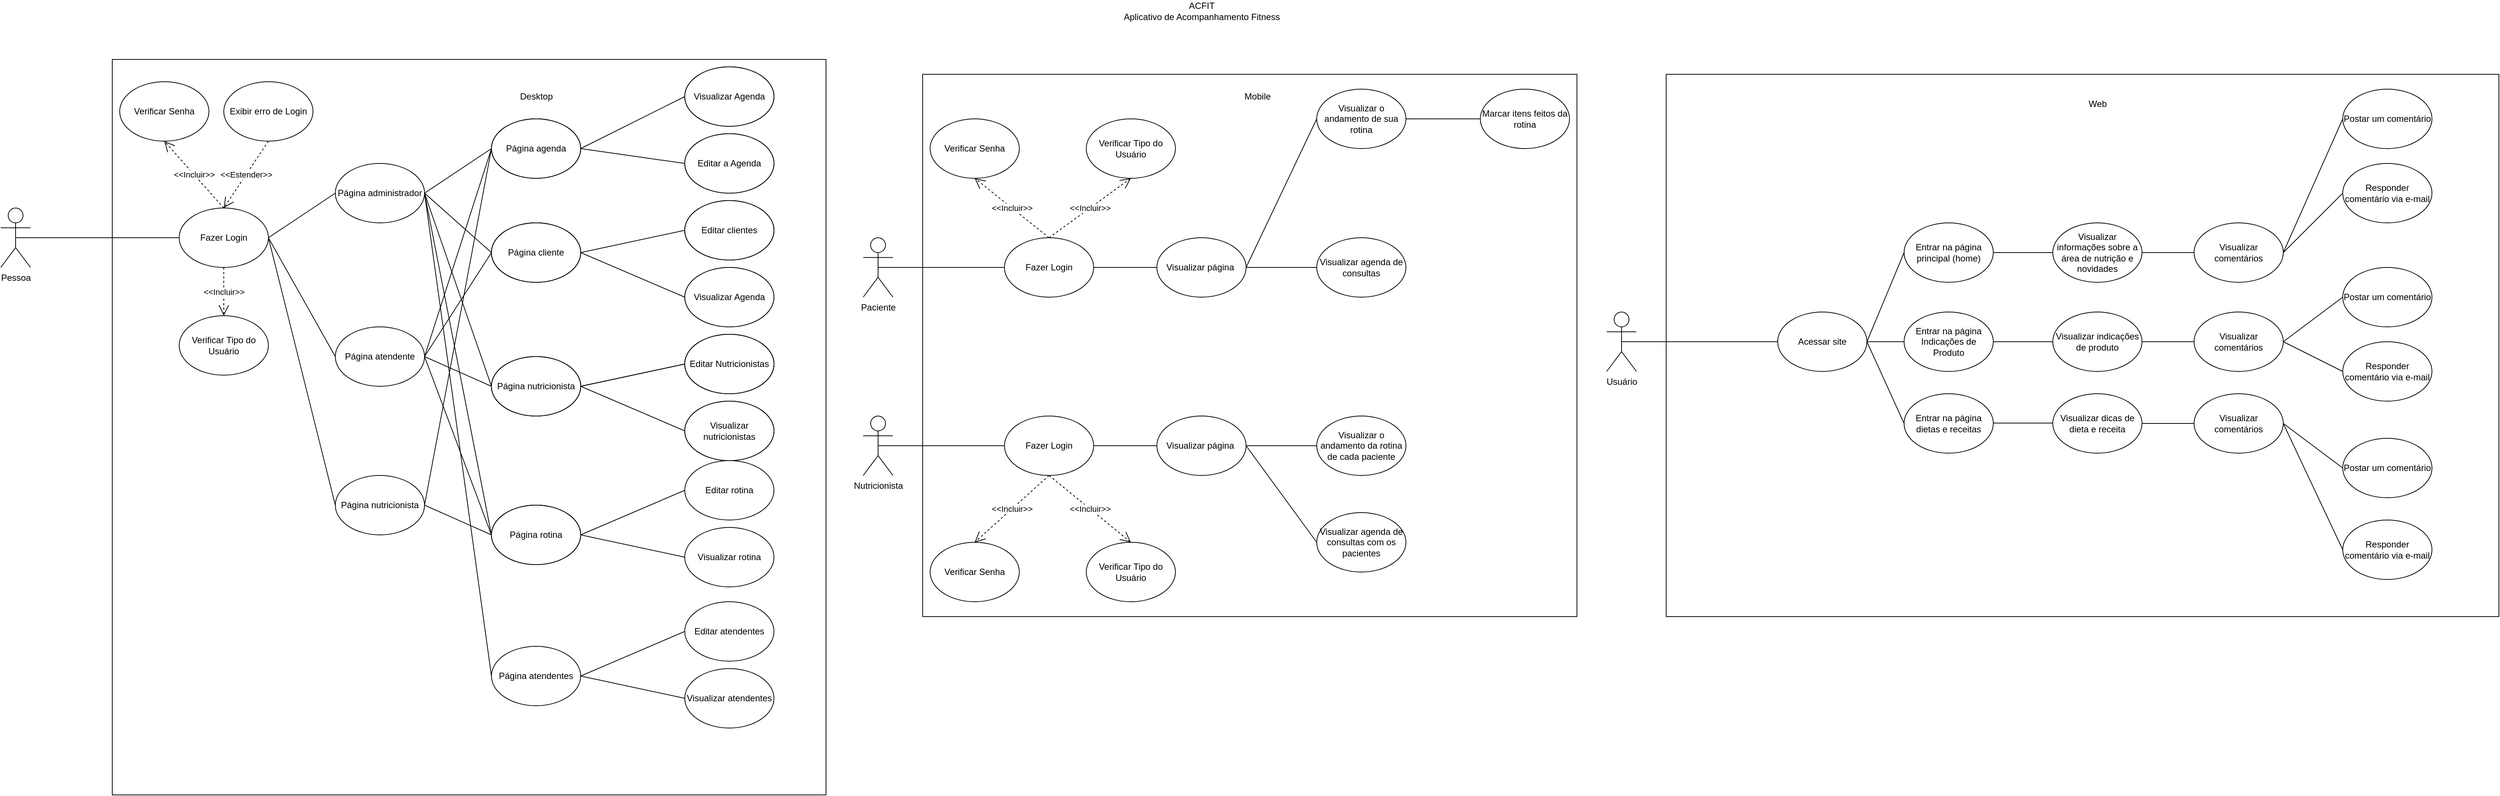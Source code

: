 <mxfile version="17.5.0" type="github">
  <diagram name="Page-1" id="0783ab3e-0a74-02c8-0abd-f7b4e66b4bec">
    <mxGraphModel dx="2272" dy="1862" grid="1" gridSize="10" guides="1" tooltips="1" connect="1" arrows="1" fold="1" page="1" pageScale="1" pageWidth="850" pageHeight="1100" background="none" math="0" shadow="0">
      <root>
        <mxCell id="0" />
        <mxCell id="1" parent="0" />
        <mxCell id="_-Kw2KSfdPKbc4KW5EaQ-1" value="" style="html=1;" parent="1" vertex="1">
          <mxGeometry x="-50" y="20" width="960" height="990" as="geometry" />
        </mxCell>
        <mxCell id="_-Kw2KSfdPKbc4KW5EaQ-2" value="ACFIT&lt;br&gt;Aplicativo de Acompanhamento Fitness" style="text;html=1;resizable=0;autosize=1;align=center;verticalAlign=middle;points=[];fillColor=none;strokeColor=none;rounded=0;" parent="1" vertex="1">
          <mxGeometry x="1300" y="-60" width="230" height="30" as="geometry" />
        </mxCell>
        <mxCell id="_-Kw2KSfdPKbc4KW5EaQ-3" value="Pessoa" style="shape=umlActor;verticalLabelPosition=bottom;verticalAlign=top;html=1;outlineConnect=0;" parent="1" vertex="1">
          <mxGeometry x="-200" y="220" width="40" height="80" as="geometry" />
        </mxCell>
        <mxCell id="_-Kw2KSfdPKbc4KW5EaQ-7" value="Fazer Login" style="ellipse;whiteSpace=wrap;html=1;" parent="1" vertex="1">
          <mxGeometry x="40" y="220" width="120" height="80" as="geometry" />
        </mxCell>
        <mxCell id="_-Kw2KSfdPKbc4KW5EaQ-11" value="&lt;span style=&quot;font-weight: normal&quot;&gt;Editar clientes&lt;span style=&quot;color: rgba(0 , 0 , 0 , 0) ; font-family: monospace ; font-size: 0px&quot;&gt;mxGraphModelas%3E%3Croot%3E%3CmxCell%20id%3D%220%22%2F%3E%3CmxCell%20id%3D%221%22%20parent%3D%220%22%2F%3E%3CmxCell%20id%3D%222%22%20value%3D%22Login%22%20style%3D%22text%3Bhtml%3D1%3Bresizable%3D0%3Bautosize%3D1%3Balign%3Dcenter%3BverticalAlign%3Dmiddle%3Bpoints%3D%5B%5D%3BfillColor%3Dnone%3BstrokeColor%3Dnone%3Brounded%3D0%3B%22%20vertex%3D%221%22%20parent%3D%221%22%3E%3CmxGeometry%20x%3D%22245%22%20y%3D%22270%22%20width%3D%2250%22%20height%3D%2220%22%20as%3D%22geometry%22%2F%3E%3C%2FmxCell%3E%3C%2Froot%3E%3C%2FmxGraphModel%3E&lt;/span&gt;&lt;/span&gt;" style="ellipse;whiteSpace=wrap;html=1;fontStyle=1" parent="1" vertex="1">
          <mxGeometry x="720" y="210" width="120" height="80" as="geometry" />
        </mxCell>
        <mxCell id="_-Kw2KSfdPKbc4KW5EaQ-14" value="Verificar Senha" style="ellipse;whiteSpace=wrap;html=1;" parent="1" vertex="1">
          <mxGeometry x="-40" y="50" width="120" height="80" as="geometry" />
        </mxCell>
        <mxCell id="_-Kw2KSfdPKbc4KW5EaQ-15" value="Exibir erro de Login" style="ellipse;whiteSpace=wrap;html=1;" parent="1" vertex="1">
          <mxGeometry x="100" y="50" width="120" height="80" as="geometry" />
        </mxCell>
        <mxCell id="_-Kw2KSfdPKbc4KW5EaQ-16" value="Editar Nutricionistas" style="ellipse;whiteSpace=wrap;html=1;" parent="1" vertex="1">
          <mxGeometry x="720" y="390" width="120" height="80" as="geometry" />
        </mxCell>
        <mxCell id="_-Kw2KSfdPKbc4KW5EaQ-24" value="" style="endArrow=none;html=1;rounded=0;entryX=0;entryY=0.5;entryDx=0;entryDy=0;exitX=0.5;exitY=0.5;exitDx=0;exitDy=0;exitPerimeter=0;" parent="1" source="_-Kw2KSfdPKbc4KW5EaQ-3" target="_-Kw2KSfdPKbc4KW5EaQ-7" edge="1">
          <mxGeometry width="50" height="50" relative="1" as="geometry">
            <mxPoint x="580" y="520" as="sourcePoint" />
            <mxPoint x="630" y="470" as="targetPoint" />
          </mxGeometry>
        </mxCell>
        <mxCell id="_-Kw2KSfdPKbc4KW5EaQ-30" value="&amp;lt;&amp;lt;Incluir&amp;gt;&amp;gt;" style="endArrow=open;endSize=12;dashed=1;html=1;rounded=0;entryX=0.5;entryY=1;entryDx=0;entryDy=0;exitX=0.5;exitY=0;exitDx=0;exitDy=0;" parent="1" source="_-Kw2KSfdPKbc4KW5EaQ-7" target="_-Kw2KSfdPKbc4KW5EaQ-14" edge="1">
          <mxGeometry width="160" relative="1" as="geometry">
            <mxPoint x="550" y="360" as="sourcePoint" />
            <mxPoint x="710" y="360" as="targetPoint" />
          </mxGeometry>
        </mxCell>
        <mxCell id="_-Kw2KSfdPKbc4KW5EaQ-31" value="&amp;lt;&amp;lt;Estender&amp;gt;&amp;gt;" style="endArrow=open;endSize=12;dashed=1;html=1;rounded=0;entryX=0.5;entryY=0;entryDx=0;entryDy=0;exitX=0.5;exitY=1;exitDx=0;exitDy=0;" parent="1" source="_-Kw2KSfdPKbc4KW5EaQ-15" target="_-Kw2KSfdPKbc4KW5EaQ-7" edge="1">
          <mxGeometry width="160" relative="1" as="geometry">
            <mxPoint x="550" y="360" as="sourcePoint" />
            <mxPoint x="710" y="360" as="targetPoint" />
          </mxGeometry>
        </mxCell>
        <mxCell id="_-Kw2KSfdPKbc4KW5EaQ-44" value="Página agenda" style="ellipse;whiteSpace=wrap;html=1;" parent="1" vertex="1">
          <mxGeometry x="460" y="100" width="120" height="80" as="geometry" />
        </mxCell>
        <mxCell id="_-Kw2KSfdPKbc4KW5EaQ-49" value="" style="endArrow=none;html=1;rounded=0;exitX=1;exitY=0.5;exitDx=0;exitDy=0;entryX=0;entryY=0.5;entryDx=0;entryDy=0;" parent="1" source="d0shQlDRrCV8DzhJ8Sqo-5" target="_-Kw2KSfdPKbc4KW5EaQ-16" edge="1">
          <mxGeometry width="50" height="50" relative="1" as="geometry">
            <mxPoint x="580" y="540" as="sourcePoint" />
            <mxPoint x="630.0" y="540" as="targetPoint" />
          </mxGeometry>
        </mxCell>
        <mxCell id="_-Kw2KSfdPKbc4KW5EaQ-50" value="Visualizar Agenda&lt;span style=&quot;color: rgba(0 , 0 , 0 , 0) ; font-family: monospace ; font-size: 0px&quot;&gt;%3CmxGraphModel%3E%3Croot%3E%3CmxCell%20id%3D%220%22%2F%3E%3CmxCell%20id%3D%221%22%20parent%3D%220%22%2F%3E%3CmxCell%20id%3D%222%22%20value%3D%22Login%22%20style%3D%22text%3Bhtml%3D1%3Bresizable%3D0%3Bautosize%3D1%3Balign%3Dcenter%3BverticalAlign%3Dmiddle%3Bpoints%3D%5B%5D%3BfillColor%3Dnone%3BstrokeColor%3Dnone%3Brounded%3D0%3B%22%20vertex%3D%221%22%20parent%3D%221%22%3E%3CmxGeometry%20x%3D%22245%22%20y%3D%22270%22%20width%3D%2250%22%20height%3D%2220%22%20as%3D%22geometry%22%2F%3E%3C%2FmxCell%3E%3C%2Froot%3E%3C%2FmxGraphModel%3E&lt;/span&gt;" style="ellipse;whiteSpace=wrap;html=1;" parent="1" vertex="1">
          <mxGeometry x="720" y="30" width="120" height="80" as="geometry" />
        </mxCell>
        <mxCell id="_-Kw2KSfdPKbc4KW5EaQ-52" value="&lt;span style=&quot;font-weight: 400&quot;&gt;Editar a Agenda&lt;/span&gt;" style="ellipse;whiteSpace=wrap;html=1;fontStyle=1" parent="1" vertex="1">
          <mxGeometry x="720" y="120" width="120" height="80" as="geometry" />
        </mxCell>
        <mxCell id="_-Kw2KSfdPKbc4KW5EaQ-55" value="" style="endArrow=none;html=1;rounded=0;exitX=1;exitY=0.5;exitDx=0;exitDy=0;entryX=0;entryY=0.5;entryDx=0;entryDy=0;" parent="1" source="d0shQlDRrCV8DzhJ8Sqo-1" target="_-Kw2KSfdPKbc4KW5EaQ-11" edge="1">
          <mxGeometry width="50" height="50" relative="1" as="geometry">
            <mxPoint x="580" y="460" as="sourcePoint" />
            <mxPoint x="630.0" y="740.0" as="targetPoint" />
          </mxGeometry>
        </mxCell>
        <mxCell id="_-Kw2KSfdPKbc4KW5EaQ-57" value="" style="endArrow=none;html=1;rounded=0;exitX=1;exitY=0.5;exitDx=0;exitDy=0;entryX=0;entryY=0.5;entryDx=0;entryDy=0;" parent="1" source="_-Kw2KSfdPKbc4KW5EaQ-44" target="_-Kw2KSfdPKbc4KW5EaQ-52" edge="1">
          <mxGeometry width="50" height="50" relative="1" as="geometry">
            <mxPoint x="580" y="360" as="sourcePoint" />
            <mxPoint x="630.0" y="360" as="targetPoint" />
          </mxGeometry>
        </mxCell>
        <mxCell id="_-Kw2KSfdPKbc4KW5EaQ-58" value="" style="endArrow=none;html=1;rounded=0;entryX=0;entryY=0.5;entryDx=0;entryDy=0;exitX=1;exitY=0.5;exitDx=0;exitDy=0;" parent="1" source="_-Kw2KSfdPKbc4KW5EaQ-44" target="_-Kw2KSfdPKbc4KW5EaQ-50" edge="1">
          <mxGeometry width="50" height="50" relative="1" as="geometry">
            <mxPoint x="570" y="350" as="sourcePoint" />
            <mxPoint x="630.0" y="260" as="targetPoint" />
          </mxGeometry>
        </mxCell>
        <mxCell id="_-Kw2KSfdPKbc4KW5EaQ-73" value="Verificar Tipo do Usuário" style="ellipse;whiteSpace=wrap;html=1;" parent="1" vertex="1">
          <mxGeometry x="40" y="365" width="120" height="80" as="geometry" />
        </mxCell>
        <mxCell id="_-Kw2KSfdPKbc4KW5EaQ-74" value="&amp;lt;&amp;lt;Incluir&amp;gt;&amp;gt;" style="endArrow=open;endSize=12;dashed=1;html=1;rounded=0;entryX=0.5;entryY=0;entryDx=0;entryDy=0;exitX=0.5;exitY=1;exitDx=0;exitDy=0;" parent="1" source="_-Kw2KSfdPKbc4KW5EaQ-7" target="_-Kw2KSfdPKbc4KW5EaQ-73" edge="1">
          <mxGeometry width="160" relative="1" as="geometry">
            <mxPoint x="310" y="280" as="sourcePoint" />
            <mxPoint x="240" y="140" as="targetPoint" />
          </mxGeometry>
        </mxCell>
        <mxCell id="mXlY7KT_1s7woqYxaAOp-3" value="Desktop" style="text;html=1;resizable=0;autosize=1;align=center;verticalAlign=middle;points=[];fillColor=none;strokeColor=none;rounded=0;" parent="1" vertex="1">
          <mxGeometry x="490" y="60" width="60" height="20" as="geometry" />
        </mxCell>
        <mxCell id="mXlY7KT_1s7woqYxaAOp-4" value="" style="verticalLabelPosition=bottom;verticalAlign=top;html=1;shape=mxgraph.basic.rect;fillColor2=none;strokeWidth=1;size=20;indent=5;" parent="1" vertex="1">
          <mxGeometry x="1040" y="40" width="880" height="730" as="geometry" />
        </mxCell>
        <mxCell id="mXlY7KT_1s7woqYxaAOp-5" value="Mobile" style="text;html=1;resizable=0;autosize=1;align=center;verticalAlign=middle;points=[];fillColor=none;strokeColor=none;rounded=0;" parent="1" vertex="1">
          <mxGeometry x="1465" y="60" width="50" height="20" as="geometry" />
        </mxCell>
        <mxCell id="mXlY7KT_1s7woqYxaAOp-6" value="Paciente" style="shape=umlActor;verticalLabelPosition=bottom;verticalAlign=top;html=1;outlineConnect=0;" parent="1" vertex="1">
          <mxGeometry x="960" y="260" width="40" height="80" as="geometry" />
        </mxCell>
        <mxCell id="mXlY7KT_1s7woqYxaAOp-7" value="Fazer Login" style="ellipse;whiteSpace=wrap;html=1;" parent="1" vertex="1">
          <mxGeometry x="1150" y="260" width="120" height="80" as="geometry" />
        </mxCell>
        <mxCell id="mXlY7KT_1s7woqYxaAOp-15" value="Verificar Senha" style="ellipse;whiteSpace=wrap;html=1;" parent="1" vertex="1">
          <mxGeometry x="1050" y="100" width="120" height="80" as="geometry" />
        </mxCell>
        <mxCell id="mXlY7KT_1s7woqYxaAOp-17" value="&amp;lt;&amp;lt;Incluir&amp;gt;&amp;gt;" style="endArrow=open;endSize=12;dashed=1;html=1;rounded=0;entryX=0.5;entryY=1;entryDx=0;entryDy=0;exitX=0.5;exitY=0;exitDx=0;exitDy=0;" parent="1" source="mXlY7KT_1s7woqYxaAOp-7" target="mXlY7KT_1s7woqYxaAOp-15" edge="1">
          <mxGeometry width="160" relative="1" as="geometry">
            <mxPoint x="1270" y="360" as="sourcePoint" />
            <mxPoint x="1680" y="450" as="targetPoint" />
          </mxGeometry>
        </mxCell>
        <mxCell id="mXlY7KT_1s7woqYxaAOp-19" value="" style="endArrow=none;html=1;rounded=0;exitX=0.5;exitY=0.5;exitDx=0;exitDy=0;exitPerimeter=0;" parent="1" source="mXlY7KT_1s7woqYxaAOp-6" edge="1">
          <mxGeometry width="50" height="50" relative="1" as="geometry">
            <mxPoint x="1065" y="330" as="sourcePoint" />
            <mxPoint x="1150" y="300" as="targetPoint" />
          </mxGeometry>
        </mxCell>
        <mxCell id="mXlY7KT_1s7woqYxaAOp-20" value="Nutricionista" style="shape=umlActor;verticalLabelPosition=bottom;verticalAlign=top;html=1;outlineConnect=0;" parent="1" vertex="1">
          <mxGeometry x="960" y="500" width="40" height="80" as="geometry" />
        </mxCell>
        <mxCell id="mXlY7KT_1s7woqYxaAOp-21" value="" style="endArrow=none;html=1;rounded=0;exitX=0.5;exitY=0.5;exitDx=0;exitDy=0;exitPerimeter=0;entryX=0;entryY=0.5;entryDx=0;entryDy=0;" parent="1" source="mXlY7KT_1s7woqYxaAOp-20" target="p4rxNmitmwS__qYtVaHP-2" edge="1">
          <mxGeometry width="50" height="50" relative="1" as="geometry">
            <mxPoint x="1010" y="558.28" as="sourcePoint" />
            <mxPoint x="1241.64" y="561.72" as="targetPoint" />
          </mxGeometry>
        </mxCell>
        <mxCell id="PoDoN_U7Sda3ssgrvNjG-2" value="" style="verticalLabelPosition=bottom;verticalAlign=top;html=1;shape=mxgraph.basic.rect;fillColor2=none;strokeWidth=1;size=20;indent=5;" parent="1" vertex="1">
          <mxGeometry x="2040" y="40" width="1120" height="730" as="geometry" />
        </mxCell>
        <mxCell id="PoDoN_U7Sda3ssgrvNjG-3" value="Web" style="text;html=1;resizable=0;autosize=1;align=center;verticalAlign=middle;points=[];fillColor=none;strokeColor=none;rounded=0;" parent="1" vertex="1">
          <mxGeometry x="2600" y="70" width="40" height="20" as="geometry" />
        </mxCell>
        <mxCell id="3YpMQV7ekp8sCcw4UBwF-2" value="" style="endArrow=none;html=1;rounded=0;exitX=1;exitY=0.5;exitDx=0;exitDy=0;entryX=0;entryY=0.5;entryDx=0;entryDy=0;" parent="1" source="mXlY7KT_1s7woqYxaAOp-7" target="3YpMQV7ekp8sCcw4UBwF-3" edge="1">
          <mxGeometry width="50" height="50" relative="1" as="geometry">
            <mxPoint x="1270" y="480" as="sourcePoint" />
            <mxPoint x="1440" y="399" as="targetPoint" />
          </mxGeometry>
        </mxCell>
        <mxCell id="3YpMQV7ekp8sCcw4UBwF-3" value="Visualizar página&amp;nbsp;" style="ellipse;whiteSpace=wrap;html=1;" parent="1" vertex="1">
          <mxGeometry x="1355" y="260" width="120" height="80" as="geometry" />
        </mxCell>
        <mxCell id="3YpMQV7ekp8sCcw4UBwF-6" value="Visualizar o andamento de sua rotina" style="ellipse;whiteSpace=wrap;html=1;" parent="1" vertex="1">
          <mxGeometry x="1570" y="60" width="120" height="80" as="geometry" />
        </mxCell>
        <mxCell id="3YpMQV7ekp8sCcw4UBwF-7" value="Marcar itens feitos da rotina" style="ellipse;whiteSpace=wrap;html=1;" parent="1" vertex="1">
          <mxGeometry x="1790" y="60" width="120" height="80" as="geometry" />
        </mxCell>
        <mxCell id="3YpMQV7ekp8sCcw4UBwF-9" value="" style="endArrow=none;html=1;rounded=0;exitX=1;exitY=0.5;exitDx=0;exitDy=0;entryX=0;entryY=0.5;entryDx=0;entryDy=0;" parent="1" source="3YpMQV7ekp8sCcw4UBwF-3" target="3YpMQV7ekp8sCcw4UBwF-6" edge="1">
          <mxGeometry width="50" height="50" relative="1" as="geometry">
            <mxPoint x="1570" y="340" as="sourcePoint" />
            <mxPoint x="1620" y="290" as="targetPoint" />
          </mxGeometry>
        </mxCell>
        <mxCell id="3YpMQV7ekp8sCcw4UBwF-10" value="" style="endArrow=none;html=1;rounded=0;entryX=0;entryY=0.5;entryDx=0;entryDy=0;" parent="1" source="3YpMQV7ekp8sCcw4UBwF-6" target="3YpMQV7ekp8sCcw4UBwF-7" edge="1">
          <mxGeometry width="50" height="50" relative="1" as="geometry">
            <mxPoint x="1690" y="270" as="sourcePoint" />
            <mxPoint x="1580" y="280" as="targetPoint" />
          </mxGeometry>
        </mxCell>
        <mxCell id="3YpMQV7ekp8sCcw4UBwF-12" value="Visualizar o andamento da rotina de cada paciente" style="ellipse;whiteSpace=wrap;html=1;" parent="1" vertex="1">
          <mxGeometry x="1570" y="500" width="120" height="80" as="geometry" />
        </mxCell>
        <mxCell id="3YpMQV7ekp8sCcw4UBwF-13" value="" style="endArrow=none;html=1;rounded=0;entryX=0;entryY=0.5;entryDx=0;entryDy=0;exitX=1;exitY=0.5;exitDx=0;exitDy=0;" parent="1" source="p4rxNmitmwS__qYtVaHP-1" target="3YpMQV7ekp8sCcw4UBwF-12" edge="1">
          <mxGeometry width="50" height="50" relative="1" as="geometry">
            <mxPoint x="1360" y="510" as="sourcePoint" />
            <mxPoint x="1410" y="460" as="targetPoint" />
          </mxGeometry>
        </mxCell>
        <mxCell id="3YpMQV7ekp8sCcw4UBwF-18" value="Visualizar agenda de consultas com os pacientes" style="ellipse;whiteSpace=wrap;html=1;" parent="1" vertex="1">
          <mxGeometry x="1570" y="630" width="120" height="80" as="geometry" />
        </mxCell>
        <mxCell id="3YpMQV7ekp8sCcw4UBwF-19" value="" style="endArrow=none;html=1;rounded=0;entryX=0;entryY=0.5;entryDx=0;entryDy=0;exitX=1;exitY=0.5;exitDx=0;exitDy=0;" parent="1" source="p4rxNmitmwS__qYtVaHP-1" target="3YpMQV7ekp8sCcw4UBwF-18" edge="1">
          <mxGeometry width="50" height="50" relative="1" as="geometry">
            <mxPoint x="1510" y="570" as="sourcePoint" />
            <mxPoint x="1580" y="570" as="targetPoint" />
          </mxGeometry>
        </mxCell>
        <mxCell id="3YpMQV7ekp8sCcw4UBwF-20" value="Visualizar agenda de consultas" style="ellipse;whiteSpace=wrap;html=1;" parent="1" vertex="1">
          <mxGeometry x="1570" y="260" width="120" height="80" as="geometry" />
        </mxCell>
        <mxCell id="3YpMQV7ekp8sCcw4UBwF-21" value="" style="endArrow=none;html=1;rounded=0;entryX=0;entryY=0.5;entryDx=0;entryDy=0;exitX=1;exitY=0.5;exitDx=0;exitDy=0;" parent="1" source="3YpMQV7ekp8sCcw4UBwF-3" target="3YpMQV7ekp8sCcw4UBwF-20" edge="1">
          <mxGeometry width="50" height="50" relative="1" as="geometry">
            <mxPoint x="1500" y="399.5" as="sourcePoint" />
            <mxPoint x="1570" y="399.5" as="targetPoint" />
          </mxGeometry>
        </mxCell>
        <mxCell id="3YpMQV7ekp8sCcw4UBwF-22" value="Usuário" style="shape=umlActor;verticalLabelPosition=bottom;verticalAlign=top;html=1;outlineConnect=0;" parent="1" vertex="1">
          <mxGeometry x="1960" y="360" width="40" height="80" as="geometry" />
        </mxCell>
        <mxCell id="3YpMQV7ekp8sCcw4UBwF-32" value="Acessar site" style="ellipse;whiteSpace=wrap;html=1;" parent="1" vertex="1">
          <mxGeometry x="2190" y="360" width="120" height="80" as="geometry" />
        </mxCell>
        <mxCell id="3YpMQV7ekp8sCcw4UBwF-33" value="" style="endArrow=none;html=1;rounded=0;entryX=0;entryY=0.5;entryDx=0;entryDy=0;exitX=0.5;exitY=0.5;exitDx=0;exitDy=0;exitPerimeter=0;" parent="1" source="3YpMQV7ekp8sCcw4UBwF-22" target="3YpMQV7ekp8sCcw4UBwF-32" edge="1">
          <mxGeometry width="50" height="50" relative="1" as="geometry">
            <mxPoint x="2180" y="590" as="sourcePoint" />
            <mxPoint x="2230" y="540" as="targetPoint" />
          </mxGeometry>
        </mxCell>
        <mxCell id="3YpMQV7ekp8sCcw4UBwF-34" value="Visualizar informações sobre a área de nutrição e novidades" style="ellipse;whiteSpace=wrap;html=1;" parent="1" vertex="1">
          <mxGeometry x="2560" y="240" width="120" height="80" as="geometry" />
        </mxCell>
        <mxCell id="3YpMQV7ekp8sCcw4UBwF-35" value="Visualizar dicas de dieta e receita" style="ellipse;whiteSpace=wrap;html=1;" parent="1" vertex="1">
          <mxGeometry x="2560" y="470" width="120" height="80" as="geometry" />
        </mxCell>
        <mxCell id="3YpMQV7ekp8sCcw4UBwF-37" value="Visualizar indicações de produto" style="ellipse;whiteSpace=wrap;html=1;" parent="1" vertex="1">
          <mxGeometry x="2560" y="360" width="120" height="80" as="geometry" />
        </mxCell>
        <mxCell id="3YpMQV7ekp8sCcw4UBwF-38" value="Entrar na página principal (home)" style="ellipse;whiteSpace=wrap;html=1;" parent="1" vertex="1">
          <mxGeometry x="2360" y="240" width="120" height="80" as="geometry" />
        </mxCell>
        <mxCell id="3YpMQV7ekp8sCcw4UBwF-39" value="" style="endArrow=none;html=1;rounded=0;entryX=0;entryY=0.5;entryDx=0;entryDy=0;exitX=1;exitY=0.5;exitDx=0;exitDy=0;" parent="1" source="3YpMQV7ekp8sCcw4UBwF-38" target="3YpMQV7ekp8sCcw4UBwF-34" edge="1">
          <mxGeometry width="50" height="50" relative="1" as="geometry">
            <mxPoint x="2400" y="360" as="sourcePoint" />
            <mxPoint x="2450" y="310" as="targetPoint" />
          </mxGeometry>
        </mxCell>
        <mxCell id="3YpMQV7ekp8sCcw4UBwF-41" value="Entrar na página dietas e receitas" style="ellipse;whiteSpace=wrap;html=1;" parent="1" vertex="1">
          <mxGeometry x="2360" y="470" width="120" height="80" as="geometry" />
        </mxCell>
        <mxCell id="3YpMQV7ekp8sCcw4UBwF-42" value="Entrar na página Indicações de Produto" style="ellipse;whiteSpace=wrap;html=1;" parent="1" vertex="1">
          <mxGeometry x="2360" y="360" width="120" height="80" as="geometry" />
        </mxCell>
        <mxCell id="3YpMQV7ekp8sCcw4UBwF-43" value="" style="endArrow=none;html=1;rounded=0;entryX=0;entryY=0.5;entryDx=0;entryDy=0;exitX=1;exitY=0.5;exitDx=0;exitDy=0;" parent="1" source="3YpMQV7ekp8sCcw4UBwF-42" target="3YpMQV7ekp8sCcw4UBwF-37" edge="1">
          <mxGeometry width="50" height="50" relative="1" as="geometry">
            <mxPoint x="2480" y="330" as="sourcePoint" />
            <mxPoint x="2530" y="280" as="targetPoint" />
          </mxGeometry>
        </mxCell>
        <mxCell id="3YpMQV7ekp8sCcw4UBwF-44" value="" style="endArrow=none;html=1;rounded=0;entryX=0;entryY=0.5;entryDx=0;entryDy=0;exitX=1;exitY=0.5;exitDx=0;exitDy=0;" parent="1" edge="1">
          <mxGeometry width="50" height="50" relative="1" as="geometry">
            <mxPoint x="2480" y="509.5" as="sourcePoint" />
            <mxPoint x="2560" y="509.5" as="targetPoint" />
          </mxGeometry>
        </mxCell>
        <mxCell id="3YpMQV7ekp8sCcw4UBwF-45" value="" style="endArrow=none;html=1;rounded=0;entryX=0;entryY=0.5;entryDx=0;entryDy=0;exitX=1;exitY=0.5;exitDx=0;exitDy=0;" parent="1" source="3YpMQV7ekp8sCcw4UBwF-32" target="3YpMQV7ekp8sCcw4UBwF-42" edge="1">
          <mxGeometry width="50" height="50" relative="1" as="geometry">
            <mxPoint x="2490" y="410" as="sourcePoint" />
            <mxPoint x="2570" y="410" as="targetPoint" />
          </mxGeometry>
        </mxCell>
        <mxCell id="3YpMQV7ekp8sCcw4UBwF-46" value="" style="endArrow=none;html=1;rounded=0;entryX=0;entryY=0.5;entryDx=0;entryDy=0;exitX=1;exitY=0.5;exitDx=0;exitDy=0;" parent="1" source="3YpMQV7ekp8sCcw4UBwF-32" target="3YpMQV7ekp8sCcw4UBwF-41" edge="1">
          <mxGeometry width="50" height="50" relative="1" as="geometry">
            <mxPoint x="2320" y="410" as="sourcePoint" />
            <mxPoint x="2370" y="410" as="targetPoint" />
          </mxGeometry>
        </mxCell>
        <mxCell id="3YpMQV7ekp8sCcw4UBwF-47" value="" style="endArrow=none;html=1;rounded=0;entryX=0;entryY=0.5;entryDx=0;entryDy=0;exitX=1;exitY=0.5;exitDx=0;exitDy=0;" parent="1" source="3YpMQV7ekp8sCcw4UBwF-32" target="3YpMQV7ekp8sCcw4UBwF-38" edge="1">
          <mxGeometry width="50" height="50" relative="1" as="geometry">
            <mxPoint x="2320" y="410" as="sourcePoint" />
            <mxPoint x="2370" y="410" as="targetPoint" />
          </mxGeometry>
        </mxCell>
        <mxCell id="YK20K4Kz9JGrFYcbCYYz-2" value="Visualizar comentários" style="ellipse;whiteSpace=wrap;html=1;" parent="1" vertex="1">
          <mxGeometry x="2750" y="470" width="120" height="80" as="geometry" />
        </mxCell>
        <mxCell id="YK20K4Kz9JGrFYcbCYYz-3" value="Postar um comentário" style="ellipse;whiteSpace=wrap;html=1;" parent="1" vertex="1">
          <mxGeometry x="2950" y="60" width="120" height="80" as="geometry" />
        </mxCell>
        <mxCell id="YK20K4Kz9JGrFYcbCYYz-4" value="Responder comentário via e-mail" style="ellipse;whiteSpace=wrap;html=1;" parent="1" vertex="1">
          <mxGeometry x="2950" y="160" width="120" height="80" as="geometry" />
        </mxCell>
        <mxCell id="YK20K4Kz9JGrFYcbCYYz-5" value="Visualizar comentários" style="ellipse;whiteSpace=wrap;html=1;" parent="1" vertex="1">
          <mxGeometry x="2750" y="360" width="120" height="80" as="geometry" />
        </mxCell>
        <mxCell id="YK20K4Kz9JGrFYcbCYYz-6" value="Visualizar comentários" style="ellipse;whiteSpace=wrap;html=1;" parent="1" vertex="1">
          <mxGeometry x="2750" y="240" width="120" height="80" as="geometry" />
        </mxCell>
        <mxCell id="YK20K4Kz9JGrFYcbCYYz-7" value="" style="endArrow=none;html=1;rounded=0;entryX=0;entryY=0.5;entryDx=0;entryDy=0;exitX=1;exitY=0.5;exitDx=0;exitDy=0;" parent="1" source="3YpMQV7ekp8sCcw4UBwF-34" target="YK20K4Kz9JGrFYcbCYYz-6" edge="1">
          <mxGeometry width="50" height="50" relative="1" as="geometry">
            <mxPoint x="2670" y="279" as="sourcePoint" />
            <mxPoint x="2750" y="279" as="targetPoint" />
          </mxGeometry>
        </mxCell>
        <mxCell id="YK20K4Kz9JGrFYcbCYYz-8" value="" style="endArrow=none;html=1;rounded=0;entryX=0;entryY=0.5;entryDx=0;entryDy=0;exitX=1;exitY=0.5;exitDx=0;exitDy=0;" parent="1" source="3YpMQV7ekp8sCcw4UBwF-37" target="YK20K4Kz9JGrFYcbCYYz-5" edge="1">
          <mxGeometry width="50" height="50" relative="1" as="geometry">
            <mxPoint x="2690" y="290" as="sourcePoint" />
            <mxPoint x="2760" y="290" as="targetPoint" />
          </mxGeometry>
        </mxCell>
        <mxCell id="YK20K4Kz9JGrFYcbCYYz-9" value="" style="endArrow=none;html=1;rounded=0;entryX=0;entryY=0.5;entryDx=0;entryDy=0;exitX=1;exitY=0.5;exitDx=0;exitDy=0;" parent="1" source="3YpMQV7ekp8sCcw4UBwF-35" target="YK20K4Kz9JGrFYcbCYYz-2" edge="1">
          <mxGeometry width="50" height="50" relative="1" as="geometry">
            <mxPoint x="2690" y="410" as="sourcePoint" />
            <mxPoint x="2760" y="410" as="targetPoint" />
          </mxGeometry>
        </mxCell>
        <mxCell id="YK20K4Kz9JGrFYcbCYYz-10" value="" style="endArrow=none;html=1;rounded=0;exitX=1;exitY=0.5;exitDx=0;exitDy=0;entryX=0;entryY=0.5;entryDx=0;entryDy=0;" parent="1" source="YK20K4Kz9JGrFYcbCYYz-6" target="YK20K4Kz9JGrFYcbCYYz-4" edge="1">
          <mxGeometry width="50" height="50" relative="1" as="geometry">
            <mxPoint x="2690" y="290" as="sourcePoint" />
            <mxPoint x="2760" y="290" as="targetPoint" />
          </mxGeometry>
        </mxCell>
        <mxCell id="YK20K4Kz9JGrFYcbCYYz-11" value="" style="endArrow=none;html=1;rounded=0;exitX=1;exitY=0.5;exitDx=0;exitDy=0;entryX=0;entryY=0.5;entryDx=0;entryDy=0;" parent="1" source="YK20K4Kz9JGrFYcbCYYz-6" target="YK20K4Kz9JGrFYcbCYYz-3" edge="1">
          <mxGeometry width="50" height="50" relative="1" as="geometry">
            <mxPoint x="2880" y="290" as="sourcePoint" />
            <mxPoint x="2960" y="290" as="targetPoint" />
          </mxGeometry>
        </mxCell>
        <mxCell id="YK20K4Kz9JGrFYcbCYYz-12" value="Postar um comentário" style="ellipse;whiteSpace=wrap;html=1;" parent="1" vertex="1">
          <mxGeometry x="2950" y="530" width="120" height="80" as="geometry" />
        </mxCell>
        <mxCell id="YK20K4Kz9JGrFYcbCYYz-13" value="Responder comentário via e-mail" style="ellipse;whiteSpace=wrap;html=1;" parent="1" vertex="1">
          <mxGeometry x="2950" y="640" width="120" height="80" as="geometry" />
        </mxCell>
        <mxCell id="YK20K4Kz9JGrFYcbCYYz-14" value="" style="endArrow=none;html=1;rounded=0;exitX=1;exitY=0.5;exitDx=0;exitDy=0;entryX=0;entryY=0.5;entryDx=0;entryDy=0;" parent="1" target="YK20K4Kz9JGrFYcbCYYz-13" edge="1">
          <mxGeometry width="50" height="50" relative="1" as="geometry">
            <mxPoint x="2870" y="510" as="sourcePoint" />
            <mxPoint x="2760" y="520" as="targetPoint" />
          </mxGeometry>
        </mxCell>
        <mxCell id="YK20K4Kz9JGrFYcbCYYz-15" value="" style="endArrow=none;html=1;rounded=0;exitX=1;exitY=0.5;exitDx=0;exitDy=0;entryX=0;entryY=0.5;entryDx=0;entryDy=0;" parent="1" target="YK20K4Kz9JGrFYcbCYYz-12" edge="1">
          <mxGeometry width="50" height="50" relative="1" as="geometry">
            <mxPoint x="2870" y="510" as="sourcePoint" />
            <mxPoint x="2960" y="520" as="targetPoint" />
          </mxGeometry>
        </mxCell>
        <mxCell id="YK20K4Kz9JGrFYcbCYYz-16" value="Postar um comentário" style="ellipse;whiteSpace=wrap;html=1;" parent="1" vertex="1">
          <mxGeometry x="2950" y="300" width="120" height="80" as="geometry" />
        </mxCell>
        <mxCell id="YK20K4Kz9JGrFYcbCYYz-17" value="Responder comentário via e-mail" style="ellipse;whiteSpace=wrap;html=1;" parent="1" vertex="1">
          <mxGeometry x="2950" y="400" width="120" height="80" as="geometry" />
        </mxCell>
        <mxCell id="YK20K4Kz9JGrFYcbCYYz-18" value="" style="endArrow=none;html=1;rounded=0;exitX=1;exitY=0.5;exitDx=0;exitDy=0;entryX=0;entryY=0.5;entryDx=0;entryDy=0;" parent="1" source="YK20K4Kz9JGrFYcbCYYz-5" target="YK20K4Kz9JGrFYcbCYYz-17" edge="1">
          <mxGeometry width="50" height="50" relative="1" as="geometry">
            <mxPoint x="2870" y="520" as="sourcePoint" />
            <mxPoint x="2760" y="530" as="targetPoint" />
          </mxGeometry>
        </mxCell>
        <mxCell id="YK20K4Kz9JGrFYcbCYYz-19" value="" style="endArrow=none;html=1;rounded=0;exitX=1;exitY=0.5;exitDx=0;exitDy=0;entryX=0;entryY=0.5;entryDx=0;entryDy=0;" parent="1" source="YK20K4Kz9JGrFYcbCYYz-5" target="YK20K4Kz9JGrFYcbCYYz-16" edge="1">
          <mxGeometry width="50" height="50" relative="1" as="geometry">
            <mxPoint x="2870" y="520" as="sourcePoint" />
            <mxPoint x="2960" y="530" as="targetPoint" />
          </mxGeometry>
        </mxCell>
        <mxCell id="p4rxNmitmwS__qYtVaHP-1" value="Visualizar página&amp;nbsp;" style="ellipse;whiteSpace=wrap;html=1;" parent="1" vertex="1">
          <mxGeometry x="1355" y="500" width="120" height="80" as="geometry" />
        </mxCell>
        <mxCell id="p4rxNmitmwS__qYtVaHP-2" value="Fazer Login" style="ellipse;whiteSpace=wrap;html=1;" parent="1" vertex="1">
          <mxGeometry x="1150" y="500" width="120" height="80" as="geometry" />
        </mxCell>
        <mxCell id="p4rxNmitmwS__qYtVaHP-3" value="Verificar Senha" style="ellipse;whiteSpace=wrap;html=1;" parent="1" vertex="1">
          <mxGeometry x="1050" y="670" width="120" height="80" as="geometry" />
        </mxCell>
        <mxCell id="p4rxNmitmwS__qYtVaHP-4" value="&amp;lt;&amp;lt;Incluir&amp;gt;&amp;gt;" style="endArrow=open;endSize=12;dashed=1;html=1;rounded=0;exitX=0.5;exitY=1;exitDx=0;exitDy=0;entryX=0.5;entryY=0;entryDx=0;entryDy=0;" parent="1" source="p4rxNmitmwS__qYtVaHP-2" target="p4rxNmitmwS__qYtVaHP-3" edge="1">
          <mxGeometry width="160" relative="1" as="geometry">
            <mxPoint x="1275" y="640" as="sourcePoint" />
            <mxPoint x="1215" y="670" as="targetPoint" />
          </mxGeometry>
        </mxCell>
        <mxCell id="p4rxNmitmwS__qYtVaHP-5" value="" style="endArrow=none;html=1;rounded=0;exitX=1;exitY=0.5;exitDx=0;exitDy=0;entryX=0;entryY=0.5;entryDx=0;entryDy=0;" parent="1" source="p4rxNmitmwS__qYtVaHP-2" target="p4rxNmitmwS__qYtVaHP-1" edge="1">
          <mxGeometry width="50" height="50" relative="1" as="geometry">
            <mxPoint x="1280" y="310" as="sourcePoint" />
            <mxPoint x="1365" y="310" as="targetPoint" />
          </mxGeometry>
        </mxCell>
        <mxCell id="p4rxNmitmwS__qYtVaHP-6" value="Verificar Tipo do Usuário" style="ellipse;whiteSpace=wrap;html=1;" parent="1" vertex="1">
          <mxGeometry x="1260" y="670" width="120" height="80" as="geometry" />
        </mxCell>
        <mxCell id="p4rxNmitmwS__qYtVaHP-7" value="&amp;lt;&amp;lt;Incluir&amp;gt;&amp;gt;" style="endArrow=open;endSize=12;dashed=1;html=1;rounded=0;entryX=0.5;entryY=0;entryDx=0;entryDy=0;exitX=0.5;exitY=1;exitDx=0;exitDy=0;" parent="1" source="p4rxNmitmwS__qYtVaHP-2" target="p4rxNmitmwS__qYtVaHP-6" edge="1">
          <mxGeometry width="160" relative="1" as="geometry">
            <mxPoint x="1240" y="585" as="sourcePoint" />
            <mxPoint x="1245" y="345" as="targetPoint" />
          </mxGeometry>
        </mxCell>
        <mxCell id="p4rxNmitmwS__qYtVaHP-8" value="Verificar Tipo do Usuário" style="ellipse;whiteSpace=wrap;html=1;" parent="1" vertex="1">
          <mxGeometry x="1260" y="100" width="120" height="80" as="geometry" />
        </mxCell>
        <mxCell id="p4rxNmitmwS__qYtVaHP-9" value="&amp;lt;&amp;lt;Incluir&amp;gt;&amp;gt;" style="endArrow=open;endSize=12;dashed=1;html=1;rounded=0;entryX=0.5;entryY=1;entryDx=0;entryDy=0;exitX=0.5;exitY=0;exitDx=0;exitDy=0;" parent="1" source="mXlY7KT_1s7woqYxaAOp-7" target="p4rxNmitmwS__qYtVaHP-8" edge="1">
          <mxGeometry width="160" relative="1" as="geometry">
            <mxPoint x="1320" y="-20" as="sourcePoint" />
            <mxPoint x="1260" y="-230" as="targetPoint" />
          </mxGeometry>
        </mxCell>
        <mxCell id="d0shQlDRrCV8DzhJ8Sqo-1" value="Página cliente" style="ellipse;whiteSpace=wrap;html=1;" vertex="1" parent="1">
          <mxGeometry x="460" y="240" width="120" height="80" as="geometry" />
        </mxCell>
        <mxCell id="d0shQlDRrCV8DzhJ8Sqo-5" value="Página nutricionista" style="ellipse;whiteSpace=wrap;html=1;" vertex="1" parent="1">
          <mxGeometry x="460" y="420" width="120" height="80" as="geometry" />
        </mxCell>
        <mxCell id="d0shQlDRrCV8DzhJ8Sqo-7" value="Página rotina" style="ellipse;whiteSpace=wrap;html=1;" vertex="1" parent="1">
          <mxGeometry x="460" y="620" width="120" height="80" as="geometry" />
        </mxCell>
        <mxCell id="d0shQlDRrCV8DzhJ8Sqo-9" value="Visualizar Agenda&lt;span style=&quot;color: rgba(0 , 0 , 0 , 0) ; font-family: monospace ; font-size: 0px&quot;&gt;%3CmxGraphModel%3E%3Croot%3E%3CmxCell%20id%3D%220%22%2F%3E%3CmxCell%20id%3D%221%22%20parent%3D%220%22%2F%3E%3CmxCell%20id%3D%222%22%20value%3D%22Login%22%20style%3D%22text%3Bhtml%3D1%3Bresizable%3D0%3Bautosize%3D1%3Balign%3Dcenter%3BverticalAlign%3Dmiddle%3Bpoints%3D%5B%5D%3BfillColor%3Dnone%3BstrokeColor%3Dnone%3Brounded%3D0%3B%22%20vertex%3D%221%22%20parent%3D%221%22%3E%3CmxGeometry%20x%3D%22245%22%20y%3D%22270%22%20width%3D%2250%22%20height%3D%2220%22%20as%3D%22geometry%22%2F%3E%3C%2FmxCell%3E%3C%2Froot%3E%3C%2FmxGraphModel%3E&lt;/span&gt;" style="ellipse;whiteSpace=wrap;html=1;" vertex="1" parent="1">
          <mxGeometry x="720" y="300" width="120" height="80" as="geometry" />
        </mxCell>
        <mxCell id="d0shQlDRrCV8DzhJ8Sqo-10" value="" style="endArrow=none;html=1;rounded=0;exitX=1;exitY=0.5;exitDx=0;exitDy=0;entryX=0;entryY=0.5;entryDx=0;entryDy=0;" edge="1" parent="1" source="d0shQlDRrCV8DzhJ8Sqo-1" target="d0shQlDRrCV8DzhJ8Sqo-9">
          <mxGeometry width="50" height="50" relative="1" as="geometry">
            <mxPoint x="590" y="260" as="sourcePoint" />
            <mxPoint x="730" y="260" as="targetPoint" />
          </mxGeometry>
        </mxCell>
        <mxCell id="d0shQlDRrCV8DzhJ8Sqo-11" value="Visualizar nutricionistas&lt;span style=&quot;color: rgba(0 , 0 , 0 , 0) ; font-family: monospace ; font-size: 0px&quot;&gt;%3CmxGraphModel%3E%3Croot%3E%3CmxCell%20id%3D%220%22%2F%3E%3CmxCell%20id%3D%221%22%20parent%3D%220%22%2F%3E%3CmxCell%20id%3D%222%22%20value%3D%22Login%22%20style%3D%22text%3Bhtml%3D1%3Bresizable%3D0%3Bautosize%3D1%3Balign%3Dcenter%3BverticalAlign%3Dmiddle%3Bpoints%3D%5B%5D%3BfillColor%3Dnone%3BstrokeColor%3Dnone%3Brounded%3D0%3B%22%20vertex%3D%221%22%20parent%3D%221%22%3E%3CmxGeometry%20x%3D%22245%22%20y%3D%22270%22%20width%3D%2250%22%20height%3D%2220%22%20as%3D%22geometry%22%2F%3E%3C%2FmxCell%3E%3C%2Froot%3E%3C%2FmxGraphModel%3E&lt;/span&gt;" style="ellipse;whiteSpace=wrap;html=1;" vertex="1" parent="1">
          <mxGeometry x="720" y="480" width="120" height="80" as="geometry" />
        </mxCell>
        <mxCell id="d0shQlDRrCV8DzhJ8Sqo-12" value="" style="endArrow=none;html=1;rounded=0;exitX=1;exitY=0.5;exitDx=0;exitDy=0;entryX=0;entryY=0.5;entryDx=0;entryDy=0;" edge="1" parent="1" source="d0shQlDRrCV8DzhJ8Sqo-5" target="d0shQlDRrCV8DzhJ8Sqo-11">
          <mxGeometry width="50" height="50" relative="1" as="geometry">
            <mxPoint x="590" y="440" as="sourcePoint" />
            <mxPoint x="730" y="440" as="targetPoint" />
          </mxGeometry>
        </mxCell>
        <mxCell id="d0shQlDRrCV8DzhJ8Sqo-13" value="Visualizar nutricionistas&lt;span style=&quot;color: rgba(0 , 0 , 0 , 0) ; font-family: monospace ; font-size: 0px&quot;&gt;%3CmxGraphModel%3E%3Croot%3E%3CmxCell%20id%3D%220%22%2F%3E%3CmxCell%20id%3D%221%22%20parent%3D%220%22%2F%3E%3CmxCell%20id%3D%222%22%20value%3D%22Login%22%20style%3D%22text%3Bhtml%3D1%3Bresizable%3D0%3Bautosize%3D1%3Balign%3Dcenter%3BverticalAlign%3Dmiddle%3Bpoints%3D%5B%5D%3BfillColor%3Dnone%3BstrokeColor%3Dnone%3Brounded%3D0%3B%22%20vertex%3D%221%22%20parent%3D%221%22%3E%3CmxGeometry%20x%3D%22245%22%20y%3D%22270%22%20width%3D%2250%22%20height%3D%2220%22%20as%3D%22geometry%22%2F%3E%3C%2FmxCell%3E%3C%2Froot%3E%3C%2FmxGraphModel%3E&lt;/span&gt;" style="ellipse;whiteSpace=wrap;html=1;" vertex="1" parent="1">
          <mxGeometry x="720" y="480" width="120" height="80" as="geometry" />
        </mxCell>
        <mxCell id="d0shQlDRrCV8DzhJ8Sqo-14" value="Editar Nutricionistas" style="ellipse;whiteSpace=wrap;html=1;" vertex="1" parent="1">
          <mxGeometry x="720" y="390" width="120" height="80" as="geometry" />
        </mxCell>
        <mxCell id="d0shQlDRrCV8DzhJ8Sqo-15" value="" style="endArrow=none;html=1;rounded=0;exitX=1;exitY=0.5;exitDx=0;exitDy=0;entryX=0;entryY=0.5;entryDx=0;entryDy=0;" edge="1" target="d0shQlDRrCV8DzhJ8Sqo-14" parent="1">
          <mxGeometry width="50" height="50" relative="1" as="geometry">
            <mxPoint x="580" y="460" as="sourcePoint" />
            <mxPoint x="630.0" y="540" as="targetPoint" />
          </mxGeometry>
        </mxCell>
        <mxCell id="d0shQlDRrCV8DzhJ8Sqo-16" value="" style="endArrow=none;html=1;rounded=0;exitX=1;exitY=0.5;exitDx=0;exitDy=0;entryX=0;entryY=0.5;entryDx=0;entryDy=0;" edge="1" parent="1" target="d0shQlDRrCV8DzhJ8Sqo-17">
          <mxGeometry width="50" height="50" relative="1" as="geometry">
            <mxPoint x="580" y="660" as="sourcePoint" />
            <mxPoint x="720" y="720" as="targetPoint" />
          </mxGeometry>
        </mxCell>
        <mxCell id="d0shQlDRrCV8DzhJ8Sqo-17" value="Visualizar rotina&lt;span style=&quot;color: rgba(0 , 0 , 0 , 0) ; font-family: monospace ; font-size: 0px&quot;&gt;%3CmxGraphModel%3E%3Croot%3E%3CmxCell%20id%3D%220%22%2F%3E%3CmxCell%20id%3D%221%22%20parent%3D%220%22%2F%3E%3CmxCell%20id%3D%222%22%20value%3D%22Login%22%20style%3D%22text%3Bhtml%3D1%3Bresizable%3D0%3Bautosize%3D1%3Balign%3Dcenter%3BverticalAlign%3Dmiddle%3Bpoints%3D%5B%5D%3BfillColor%3Dnone%3BstrokeColor%3Dnone%3Brounded%3D0%3B%22%20vertex%3D%221%22%20parent%3D%221%22%3E%3CmxGeometry%20x%3D%22245%22%20y%3D%22270%22%20width%3D%2250%22%20height%3D%2220%22%20as%3D%22geometry%22%2F%3E%3C%2FmxCell%3E%3C%2Froot%3E%3C%2FmxGraphModel%3E&lt;/span&gt;" style="ellipse;whiteSpace=wrap;html=1;" vertex="1" parent="1">
          <mxGeometry x="720" y="650" width="120" height="80" as="geometry" />
        </mxCell>
        <mxCell id="d0shQlDRrCV8DzhJ8Sqo-26" value="Página rotina" style="ellipse;whiteSpace=wrap;html=1;" vertex="1" parent="1">
          <mxGeometry x="460" y="620" width="120" height="80" as="geometry" />
        </mxCell>
        <mxCell id="d0shQlDRrCV8DzhJ8Sqo-27" value="Página nutricionista" style="ellipse;whiteSpace=wrap;html=1;" vertex="1" parent="1">
          <mxGeometry x="460" y="420" width="120" height="80" as="geometry" />
        </mxCell>
        <mxCell id="d0shQlDRrCV8DzhJ8Sqo-28" value="Página cliente" style="ellipse;whiteSpace=wrap;html=1;" vertex="1" parent="1">
          <mxGeometry x="460" y="240" width="120" height="80" as="geometry" />
        </mxCell>
        <mxCell id="d0shQlDRrCV8DzhJ8Sqo-29" value="Página agenda" style="ellipse;whiteSpace=wrap;html=1;" vertex="1" parent="1">
          <mxGeometry x="460" y="100" width="120" height="80" as="geometry" />
        </mxCell>
        <mxCell id="d0shQlDRrCV8DzhJ8Sqo-34" value="Visualizar Agenda&lt;span style=&quot;color: rgba(0 , 0 , 0 , 0) ; font-family: monospace ; font-size: 0px&quot;&gt;%3CmxGraphModel%3E%3Croot%3E%3CmxCell%20id%3D%220%22%2F%3E%3CmxCell%20id%3D%221%22%20parent%3D%220%22%2F%3E%3CmxCell%20id%3D%222%22%20value%3D%22Login%22%20style%3D%22text%3Bhtml%3D1%3Bresizable%3D0%3Bautosize%3D1%3Balign%3Dcenter%3BverticalAlign%3Dmiddle%3Bpoints%3D%5B%5D%3BfillColor%3Dnone%3BstrokeColor%3Dnone%3Brounded%3D0%3B%22%20vertex%3D%221%22%20parent%3D%221%22%3E%3CmxGeometry%20x%3D%22245%22%20y%3D%22270%22%20width%3D%2250%22%20height%3D%2220%22%20as%3D%22geometry%22%2F%3E%3C%2FmxCell%3E%3C%2Froot%3E%3C%2FmxGraphModel%3E&lt;/span&gt;" style="ellipse;whiteSpace=wrap;html=1;" vertex="1" parent="1">
          <mxGeometry x="720" y="30" width="120" height="80" as="geometry" />
        </mxCell>
        <mxCell id="d0shQlDRrCV8DzhJ8Sqo-35" value="&lt;span style=&quot;font-weight: 400&quot;&gt;Editar a Agenda&lt;/span&gt;" style="ellipse;whiteSpace=wrap;html=1;fontStyle=1" vertex="1" parent="1">
          <mxGeometry x="720" y="120" width="120" height="80" as="geometry" />
        </mxCell>
        <mxCell id="d0shQlDRrCV8DzhJ8Sqo-36" value="&lt;span style=&quot;font-weight: normal&quot;&gt;Editar clientes&lt;span style=&quot;color: rgba(0 , 0 , 0 , 0) ; font-family: monospace ; font-size: 0px&quot;&gt;mxGraphModelas%3E%3Croot%3E%3CmxCell%20id%3D%220%22%2F%3E%3CmxCell%20id%3D%221%22%20parent%3D%220%22%2F%3E%3CmxCell%20id%3D%222%22%20value%3D%22Login%22%20style%3D%22text%3Bhtml%3D1%3Bresizable%3D0%3Bautosize%3D1%3Balign%3Dcenter%3BverticalAlign%3Dmiddle%3Bpoints%3D%5B%5D%3BfillColor%3Dnone%3BstrokeColor%3Dnone%3Brounded%3D0%3B%22%20vertex%3D%221%22%20parent%3D%221%22%3E%3CmxGeometry%20x%3D%22245%22%20y%3D%22270%22%20width%3D%2250%22%20height%3D%2220%22%20as%3D%22geometry%22%2F%3E%3C%2FmxCell%3E%3C%2Froot%3E%3C%2FmxGraphModel%3E&lt;/span&gt;&lt;/span&gt;" style="ellipse;whiteSpace=wrap;html=1;fontStyle=1" vertex="1" parent="1">
          <mxGeometry x="720" y="210" width="120" height="80" as="geometry" />
        </mxCell>
        <mxCell id="d0shQlDRrCV8DzhJ8Sqo-37" value="Visualizar Agenda&lt;span style=&quot;color: rgba(0 , 0 , 0 , 0) ; font-family: monospace ; font-size: 0px&quot;&gt;%3CmxGraphModel%3E%3Croot%3E%3CmxCell%20id%3D%220%22%2F%3E%3CmxCell%20id%3D%221%22%20parent%3D%220%22%2F%3E%3CmxCell%20id%3D%222%22%20value%3D%22Login%22%20style%3D%22text%3Bhtml%3D1%3Bresizable%3D0%3Bautosize%3D1%3Balign%3Dcenter%3BverticalAlign%3Dmiddle%3Bpoints%3D%5B%5D%3BfillColor%3Dnone%3BstrokeColor%3Dnone%3Brounded%3D0%3B%22%20vertex%3D%221%22%20parent%3D%221%22%3E%3CmxGeometry%20x%3D%22245%22%20y%3D%22270%22%20width%3D%2250%22%20height%3D%2220%22%20as%3D%22geometry%22%2F%3E%3C%2FmxCell%3E%3C%2Froot%3E%3C%2FmxGraphModel%3E&lt;/span&gt;" style="ellipse;whiteSpace=wrap;html=1;" vertex="1" parent="1">
          <mxGeometry x="720" y="300" width="120" height="80" as="geometry" />
        </mxCell>
        <mxCell id="d0shQlDRrCV8DzhJ8Sqo-38" value="Editar Nutricionistas" style="ellipse;whiteSpace=wrap;html=1;" vertex="1" parent="1">
          <mxGeometry x="720" y="390" width="120" height="80" as="geometry" />
        </mxCell>
        <mxCell id="d0shQlDRrCV8DzhJ8Sqo-45" value="Página nutricionista" style="ellipse;whiteSpace=wrap;html=1;" vertex="1" parent="1">
          <mxGeometry x="460" y="420" width="120" height="80" as="geometry" />
        </mxCell>
        <mxCell id="d0shQlDRrCV8DzhJ8Sqo-46" value="Editar Nutricionistas" style="ellipse;whiteSpace=wrap;html=1;" vertex="1" parent="1">
          <mxGeometry x="720" y="390" width="120" height="80" as="geometry" />
        </mxCell>
        <mxCell id="d0shQlDRrCV8DzhJ8Sqo-47" value="Visualizar nutricionistas&lt;span style=&quot;color: rgba(0 , 0 , 0 , 0) ; font-family: monospace ; font-size: 0px&quot;&gt;%3CmxGraphModel%3E%3Croot%3E%3CmxCell%20id%3D%220%22%2F%3E%3CmxCell%20id%3D%221%22%20parent%3D%220%22%2F%3E%3CmxCell%20id%3D%222%22%20value%3D%22Login%22%20style%3D%22text%3Bhtml%3D1%3Bresizable%3D0%3Bautosize%3D1%3Balign%3Dcenter%3BverticalAlign%3Dmiddle%3Bpoints%3D%5B%5D%3BfillColor%3Dnone%3BstrokeColor%3Dnone%3Brounded%3D0%3B%22%20vertex%3D%221%22%20parent%3D%221%22%3E%3CmxGeometry%20x%3D%22245%22%20y%3D%22270%22%20width%3D%2250%22%20height%3D%2220%22%20as%3D%22geometry%22%2F%3E%3C%2FmxCell%3E%3C%2Froot%3E%3C%2FmxGraphModel%3E&lt;/span&gt;" style="ellipse;whiteSpace=wrap;html=1;" vertex="1" parent="1">
          <mxGeometry x="720" y="480" width="120" height="80" as="geometry" />
        </mxCell>
        <mxCell id="d0shQlDRrCV8DzhJ8Sqo-48" value="Página rotina" style="ellipse;whiteSpace=wrap;html=1;" vertex="1" parent="1">
          <mxGeometry x="460" y="620" width="120" height="80" as="geometry" />
        </mxCell>
        <mxCell id="d0shQlDRrCV8DzhJ8Sqo-49" value="Página cliente" style="ellipse;whiteSpace=wrap;html=1;" vertex="1" parent="1">
          <mxGeometry x="460" y="240" width="120" height="80" as="geometry" />
        </mxCell>
        <mxCell id="d0shQlDRrCV8DzhJ8Sqo-50" value="&lt;span style=&quot;font-weight: normal&quot;&gt;Editar clientes&lt;span style=&quot;color: rgba(0 , 0 , 0 , 0) ; font-family: monospace ; font-size: 0px&quot;&gt;mxGraphModelas%3E%3Croot%3E%3CmxCell%20id%3D%220%22%2F%3E%3CmxCell%20id%3D%221%22%20parent%3D%220%22%2F%3E%3CmxCell%20id%3D%222%22%20value%3D%22Login%22%20style%3D%22text%3Bhtml%3D1%3Bresizable%3D0%3Bautosize%3D1%3Balign%3Dcenter%3BverticalAlign%3Dmiddle%3Bpoints%3D%5B%5D%3BfillColor%3Dnone%3BstrokeColor%3Dnone%3Brounded%3D0%3B%22%20vertex%3D%221%22%20parent%3D%221%22%3E%3CmxGeometry%20x%3D%22245%22%20y%3D%22270%22%20width%3D%2250%22%20height%3D%2220%22%20as%3D%22geometry%22%2F%3E%3C%2FmxCell%3E%3C%2Froot%3E%3C%2FmxGraphModel%3E&lt;/span&gt;&lt;/span&gt;" style="ellipse;whiteSpace=wrap;html=1;fontStyle=1" vertex="1" parent="1">
          <mxGeometry x="720" y="210" width="120" height="80" as="geometry" />
        </mxCell>
        <mxCell id="d0shQlDRrCV8DzhJ8Sqo-53" value="Página nutricionista" style="ellipse;whiteSpace=wrap;html=1;" vertex="1" parent="1">
          <mxGeometry x="460" y="420" width="120" height="80" as="geometry" />
        </mxCell>
        <mxCell id="d0shQlDRrCV8DzhJ8Sqo-54" value="Editar Nutricionistas" style="ellipse;whiteSpace=wrap;html=1;" vertex="1" parent="1">
          <mxGeometry x="720" y="390" width="120" height="80" as="geometry" />
        </mxCell>
        <mxCell id="d0shQlDRrCV8DzhJ8Sqo-56" value="Página rotina" style="ellipse;whiteSpace=wrap;html=1;" vertex="1" parent="1">
          <mxGeometry x="460" y="620" width="120" height="80" as="geometry" />
        </mxCell>
        <mxCell id="d0shQlDRrCV8DzhJ8Sqo-57" value="Página cliente" style="ellipse;whiteSpace=wrap;html=1;" vertex="1" parent="1">
          <mxGeometry x="460" y="240" width="120" height="80" as="geometry" />
        </mxCell>
        <mxCell id="d0shQlDRrCV8DzhJ8Sqo-58" value="&lt;span style=&quot;font-weight: normal&quot;&gt;Editar clientes&lt;span style=&quot;color: rgba(0 , 0 , 0 , 0) ; font-family: monospace ; font-size: 0px&quot;&gt;mxGraphModelas%3E%3Croot%3E%3CmxCell%20id%3D%220%22%2F%3E%3CmxCell%20id%3D%221%22%20parent%3D%220%22%2F%3E%3CmxCell%20id%3D%222%22%20value%3D%22Login%22%20style%3D%22text%3Bhtml%3D1%3Bresizable%3D0%3Bautosize%3D1%3Balign%3Dcenter%3BverticalAlign%3Dmiddle%3Bpoints%3D%5B%5D%3BfillColor%3Dnone%3BstrokeColor%3Dnone%3Brounded%3D0%3B%22%20vertex%3D%221%22%20parent%3D%221%22%3E%3CmxGeometry%20x%3D%22245%22%20y%3D%22270%22%20width%3D%2250%22%20height%3D%2220%22%20as%3D%22geometry%22%2F%3E%3C%2FmxCell%3E%3C%2Froot%3E%3C%2FmxGraphModel%3E&lt;/span&gt;&lt;/span&gt;" style="ellipse;whiteSpace=wrap;html=1;fontStyle=1" vertex="1" parent="1">
          <mxGeometry x="720" y="210" width="120" height="80" as="geometry" />
        </mxCell>
        <mxCell id="d0shQlDRrCV8DzhJ8Sqo-59" value="&lt;span style=&quot;font-weight: 400&quot;&gt;Editar a Agenda&lt;/span&gt;" style="ellipse;whiteSpace=wrap;html=1;fontStyle=1" vertex="1" parent="1">
          <mxGeometry x="720" y="120" width="120" height="80" as="geometry" />
        </mxCell>
        <mxCell id="d0shQlDRrCV8DzhJ8Sqo-60" value="Página agenda" style="ellipse;whiteSpace=wrap;html=1;" vertex="1" parent="1">
          <mxGeometry x="460" y="100" width="120" height="80" as="geometry" />
        </mxCell>
        <mxCell id="d0shQlDRrCV8DzhJ8Sqo-61" value="Visualizar Agenda&lt;span style=&quot;color: rgba(0 , 0 , 0 , 0) ; font-family: monospace ; font-size: 0px&quot;&gt;%3CmxGraphModel%3E%3Croot%3E%3CmxCell%20id%3D%220%22%2F%3E%3CmxCell%20id%3D%221%22%20parent%3D%220%22%2F%3E%3CmxCell%20id%3D%222%22%20value%3D%22Login%22%20style%3D%22text%3Bhtml%3D1%3Bresizable%3D0%3Bautosize%3D1%3Balign%3Dcenter%3BverticalAlign%3Dmiddle%3Bpoints%3D%5B%5D%3BfillColor%3Dnone%3BstrokeColor%3Dnone%3Brounded%3D0%3B%22%20vertex%3D%221%22%20parent%3D%221%22%3E%3CmxGeometry%20x%3D%22245%22%20y%3D%22270%22%20width%3D%2250%22%20height%3D%2220%22%20as%3D%22geometry%22%2F%3E%3C%2FmxCell%3E%3C%2Froot%3E%3C%2FmxGraphModel%3E&lt;/span&gt;" style="ellipse;whiteSpace=wrap;html=1;" vertex="1" parent="1">
          <mxGeometry x="720" y="30" width="120" height="80" as="geometry" />
        </mxCell>
        <mxCell id="d0shQlDRrCV8DzhJ8Sqo-144" value="Página rotina" style="ellipse;whiteSpace=wrap;html=1;" vertex="1" parent="1">
          <mxGeometry x="460" y="620" width="120" height="80" as="geometry" />
        </mxCell>
        <mxCell id="d0shQlDRrCV8DzhJ8Sqo-145" value="Página nutricionista" style="ellipse;whiteSpace=wrap;html=1;" vertex="1" parent="1">
          <mxGeometry x="460" y="420" width="120" height="80" as="geometry" />
        </mxCell>
        <mxCell id="d0shQlDRrCV8DzhJ8Sqo-146" value="Página cliente" style="ellipse;whiteSpace=wrap;html=1;" vertex="1" parent="1">
          <mxGeometry x="460" y="240" width="120" height="80" as="geometry" />
        </mxCell>
        <mxCell id="d0shQlDRrCV8DzhJ8Sqo-147" value="Página agenda" style="ellipse;whiteSpace=wrap;html=1;" vertex="1" parent="1">
          <mxGeometry x="460" y="100" width="120" height="80" as="geometry" />
        </mxCell>
        <mxCell id="d0shQlDRrCV8DzhJ8Sqo-163" value="" style="endArrow=none;html=1;rounded=0;entryX=0;entryY=0.5;entryDx=0;entryDy=0;" edge="1" parent="1" target="d0shQlDRrCV8DzhJ8Sqo-186">
          <mxGeometry width="50" height="50" relative="1" as="geometry">
            <mxPoint x="580" y="660" as="sourcePoint" />
            <mxPoint x="720.0" y="620" as="targetPoint" />
          </mxGeometry>
        </mxCell>
        <mxCell id="d0shQlDRrCV8DzhJ8Sqo-186" value="Editar rotina" style="ellipse;whiteSpace=wrap;html=1;" vertex="1" parent="1">
          <mxGeometry x="720" y="560" width="120" height="80" as="geometry" />
        </mxCell>
        <mxCell id="d0shQlDRrCV8DzhJ8Sqo-200" value="" style="endArrow=none;html=1;rounded=0;exitX=1;exitY=0.5;exitDx=0;exitDy=0;entryX=0;entryY=0.5;entryDx=0;entryDy=0;" edge="1" parent="1" target="d0shQlDRrCV8DzhJ8Sqo-201">
          <mxGeometry width="50" height="50" relative="1" as="geometry">
            <mxPoint x="580" y="850" as="sourcePoint" />
            <mxPoint x="720" y="910" as="targetPoint" />
          </mxGeometry>
        </mxCell>
        <mxCell id="d0shQlDRrCV8DzhJ8Sqo-201" value="Visualizar atendentes&lt;span style=&quot;color: rgba(0 , 0 , 0 , 0) ; font-family: monospace ; font-size: 0px&quot;&gt;%3CmxGraphModel%3E%3Croot%3E%3CmxCell%20id%3D%220%22%2F%3E%3CmxCell%20id%3D%221%22%20parent%3D%220%22%2F%3E%3CmxCell%20id%3D%222%22%20value%3D%22Login%22%20style%3D%22text%3Bhtml%3D1%3Bresizable%3D0%3Bautosize%3D1%3Balign%3Dcenter%3BverticalAlign%3Dmiddle%3Bpoints%3D%5B%5D%3BfillColor%3Dnone%3BstrokeColor%3Dnone%3Brounded%3D0%3B%22%20vertex%3D%221%22%20parent%3D%221%22%3E%3CmxGeometry%20x%3D%22245%22%20y%3D%22270%22%20width%3D%2250%22%20height%3D%2220%22%20as%3D%22geometry%22%2F%3E%3C%2FmxCell%3E%3C%2Froot%3E%3C%2FmxGraphModel%3E&lt;/span&gt;" style="ellipse;whiteSpace=wrap;html=1;" vertex="1" parent="1">
          <mxGeometry x="720" y="840" width="120" height="80" as="geometry" />
        </mxCell>
        <mxCell id="d0shQlDRrCV8DzhJ8Sqo-202" value="Página atendentes" style="ellipse;whiteSpace=wrap;html=1;" vertex="1" parent="1">
          <mxGeometry x="460" y="810" width="120" height="80" as="geometry" />
        </mxCell>
        <mxCell id="d0shQlDRrCV8DzhJ8Sqo-203" value="" style="endArrow=none;html=1;rounded=0;entryX=0;entryY=0.5;entryDx=0;entryDy=0;" edge="1" parent="1" target="d0shQlDRrCV8DzhJ8Sqo-204">
          <mxGeometry width="50" height="50" relative="1" as="geometry">
            <mxPoint x="580" y="850" as="sourcePoint" />
            <mxPoint x="720.0" y="810" as="targetPoint" />
          </mxGeometry>
        </mxCell>
        <mxCell id="d0shQlDRrCV8DzhJ8Sqo-204" value="Editar atendentes" style="ellipse;whiteSpace=wrap;html=1;" vertex="1" parent="1">
          <mxGeometry x="720" y="750" width="120" height="80" as="geometry" />
        </mxCell>
        <mxCell id="d0shQlDRrCV8DzhJ8Sqo-206" value="Página administrador" style="ellipse;whiteSpace=wrap;html=1;" vertex="1" parent="1">
          <mxGeometry x="250" y="160" width="120" height="80" as="geometry" />
        </mxCell>
        <mxCell id="d0shQlDRrCV8DzhJ8Sqo-207" value="" style="endArrow=none;html=1;rounded=0;entryX=0;entryY=0.5;entryDx=0;entryDy=0;exitX=1;exitY=0.5;exitDx=0;exitDy=0;" edge="1" parent="1" source="_-Kw2KSfdPKbc4KW5EaQ-7" target="d0shQlDRrCV8DzhJ8Sqo-206">
          <mxGeometry width="50" height="50" relative="1" as="geometry">
            <mxPoint x="-170" y="270" as="sourcePoint" />
            <mxPoint x="50" y="270" as="targetPoint" />
          </mxGeometry>
        </mxCell>
        <mxCell id="d0shQlDRrCV8DzhJ8Sqo-208" value="" style="endArrow=none;html=1;rounded=0;entryX=0;entryY=0.5;entryDx=0;entryDy=0;exitX=1;exitY=0.5;exitDx=0;exitDy=0;" edge="1" parent="1" source="d0shQlDRrCV8DzhJ8Sqo-206" target="d0shQlDRrCV8DzhJ8Sqo-147">
          <mxGeometry width="50" height="50" relative="1" as="geometry">
            <mxPoint x="170" y="270" as="sourcePoint" />
            <mxPoint x="260" y="210" as="targetPoint" />
          </mxGeometry>
        </mxCell>
        <mxCell id="d0shQlDRrCV8DzhJ8Sqo-209" value="" style="endArrow=none;html=1;rounded=0;entryX=0;entryY=0.5;entryDx=0;entryDy=0;exitX=1;exitY=0.5;exitDx=0;exitDy=0;" edge="1" parent="1" source="d0shQlDRrCV8DzhJ8Sqo-206" target="d0shQlDRrCV8DzhJ8Sqo-146">
          <mxGeometry width="50" height="50" relative="1" as="geometry">
            <mxPoint x="380" y="210" as="sourcePoint" />
            <mxPoint x="470" y="150" as="targetPoint" />
          </mxGeometry>
        </mxCell>
        <mxCell id="d0shQlDRrCV8DzhJ8Sqo-210" value="" style="endArrow=none;html=1;rounded=0;entryX=0;entryY=0.5;entryDx=0;entryDy=0;exitX=1;exitY=0.5;exitDx=0;exitDy=0;" edge="1" parent="1" source="d0shQlDRrCV8DzhJ8Sqo-206" target="d0shQlDRrCV8DzhJ8Sqo-145">
          <mxGeometry width="50" height="50" relative="1" as="geometry">
            <mxPoint x="370" y="210" as="sourcePoint" />
            <mxPoint x="470" y="290" as="targetPoint" />
          </mxGeometry>
        </mxCell>
        <mxCell id="d0shQlDRrCV8DzhJ8Sqo-211" value="" style="endArrow=none;html=1;rounded=0;entryX=0;entryY=0.5;entryDx=0;entryDy=0;exitX=1;exitY=0.5;exitDx=0;exitDy=0;" edge="1" parent="1" source="d0shQlDRrCV8DzhJ8Sqo-206" target="d0shQlDRrCV8DzhJ8Sqo-144">
          <mxGeometry width="50" height="50" relative="1" as="geometry">
            <mxPoint x="380" y="210" as="sourcePoint" />
            <mxPoint x="470" y="470" as="targetPoint" />
          </mxGeometry>
        </mxCell>
        <mxCell id="d0shQlDRrCV8DzhJ8Sqo-212" value="" style="endArrow=none;html=1;rounded=0;entryX=0;entryY=0.5;entryDx=0;entryDy=0;exitX=1;exitY=0.5;exitDx=0;exitDy=0;" edge="1" parent="1" source="d0shQlDRrCV8DzhJ8Sqo-206" target="d0shQlDRrCV8DzhJ8Sqo-202">
          <mxGeometry width="50" height="50" relative="1" as="geometry">
            <mxPoint x="380" y="210" as="sourcePoint" />
            <mxPoint x="470" y="670" as="targetPoint" />
          </mxGeometry>
        </mxCell>
        <mxCell id="d0shQlDRrCV8DzhJ8Sqo-213" value="Página atendente" style="ellipse;whiteSpace=wrap;html=1;" vertex="1" parent="1">
          <mxGeometry x="250" y="380" width="120" height="80" as="geometry" />
        </mxCell>
        <mxCell id="d0shQlDRrCV8DzhJ8Sqo-214" value="" style="endArrow=none;html=1;rounded=0;entryX=0;entryY=0.5;entryDx=0;entryDy=0;exitX=1;exitY=0.5;exitDx=0;exitDy=0;" edge="1" parent="1" source="_-Kw2KSfdPKbc4KW5EaQ-7" target="d0shQlDRrCV8DzhJ8Sqo-213">
          <mxGeometry width="50" height="50" relative="1" as="geometry">
            <mxPoint x="170" y="270" as="sourcePoint" />
            <mxPoint x="260" y="210" as="targetPoint" />
          </mxGeometry>
        </mxCell>
        <mxCell id="d0shQlDRrCV8DzhJ8Sqo-215" value="" style="endArrow=none;html=1;rounded=0;entryX=0;entryY=0.5;entryDx=0;entryDy=0;exitX=1;exitY=0.5;exitDx=0;exitDy=0;" edge="1" parent="1" source="d0shQlDRrCV8DzhJ8Sqo-213" target="d0shQlDRrCV8DzhJ8Sqo-147">
          <mxGeometry width="50" height="50" relative="1" as="geometry">
            <mxPoint x="380" y="210" as="sourcePoint" />
            <mxPoint x="470" y="150" as="targetPoint" />
          </mxGeometry>
        </mxCell>
        <mxCell id="d0shQlDRrCV8DzhJ8Sqo-216" value="" style="endArrow=none;html=1;rounded=0;entryX=0;entryY=0.5;entryDx=0;entryDy=0;exitX=1;exitY=0.5;exitDx=0;exitDy=0;" edge="1" parent="1" source="d0shQlDRrCV8DzhJ8Sqo-213" target="d0shQlDRrCV8DzhJ8Sqo-146">
          <mxGeometry width="50" height="50" relative="1" as="geometry">
            <mxPoint x="380" y="370" as="sourcePoint" />
            <mxPoint x="470" y="150" as="targetPoint" />
          </mxGeometry>
        </mxCell>
        <mxCell id="d0shQlDRrCV8DzhJ8Sqo-217" value="" style="endArrow=none;html=1;rounded=0;entryX=0;entryY=0.5;entryDx=0;entryDy=0;exitX=1;exitY=0.5;exitDx=0;exitDy=0;" edge="1" parent="1" source="d0shQlDRrCV8DzhJ8Sqo-213" target="d0shQlDRrCV8DzhJ8Sqo-145">
          <mxGeometry width="50" height="50" relative="1" as="geometry">
            <mxPoint x="380" y="370" as="sourcePoint" />
            <mxPoint x="470" y="290" as="targetPoint" />
          </mxGeometry>
        </mxCell>
        <mxCell id="d0shQlDRrCV8DzhJ8Sqo-218" value="" style="endArrow=none;html=1;rounded=0;entryX=0;entryY=0.5;entryDx=0;entryDy=0;exitX=1;exitY=0.5;exitDx=0;exitDy=0;" edge="1" parent="1" source="d0shQlDRrCV8DzhJ8Sqo-213" target="d0shQlDRrCV8DzhJ8Sqo-144">
          <mxGeometry width="50" height="50" relative="1" as="geometry">
            <mxPoint x="380" y="370" as="sourcePoint" />
            <mxPoint x="470" y="470" as="targetPoint" />
          </mxGeometry>
        </mxCell>
        <mxCell id="d0shQlDRrCV8DzhJ8Sqo-219" value="Página nutricionista" style="ellipse;whiteSpace=wrap;html=1;" vertex="1" parent="1">
          <mxGeometry x="250" y="580" width="120" height="80" as="geometry" />
        </mxCell>
        <mxCell id="d0shQlDRrCV8DzhJ8Sqo-220" value="" style="endArrow=none;html=1;rounded=0;entryX=0;entryY=0.5;entryDx=0;entryDy=0;" edge="1" parent="1" target="d0shQlDRrCV8DzhJ8Sqo-219">
          <mxGeometry width="50" height="50" relative="1" as="geometry">
            <mxPoint x="160" y="260" as="sourcePoint" />
            <mxPoint x="260" y="430" as="targetPoint" />
          </mxGeometry>
        </mxCell>
        <mxCell id="d0shQlDRrCV8DzhJ8Sqo-221" value="" style="endArrow=none;html=1;rounded=0;entryX=0;entryY=0.5;entryDx=0;entryDy=0;exitX=1;exitY=0.5;exitDx=0;exitDy=0;" edge="1" parent="1" source="d0shQlDRrCV8DzhJ8Sqo-219" target="d0shQlDRrCV8DzhJ8Sqo-147">
          <mxGeometry width="50" height="50" relative="1" as="geometry">
            <mxPoint x="380" y="430" as="sourcePoint" />
            <mxPoint x="470" y="150" as="targetPoint" />
          </mxGeometry>
        </mxCell>
        <mxCell id="d0shQlDRrCV8DzhJ8Sqo-223" value="" style="endArrow=none;html=1;rounded=0;entryX=0;entryY=0.5;entryDx=0;entryDy=0;exitX=1;exitY=0.5;exitDx=0;exitDy=0;" edge="1" parent="1" source="d0shQlDRrCV8DzhJ8Sqo-219" target="d0shQlDRrCV8DzhJ8Sqo-144">
          <mxGeometry width="50" height="50" relative="1" as="geometry">
            <mxPoint x="380" y="630" as="sourcePoint" />
            <mxPoint x="470" y="150" as="targetPoint" />
          </mxGeometry>
        </mxCell>
      </root>
    </mxGraphModel>
  </diagram>
</mxfile>
